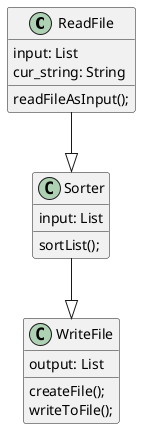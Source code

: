 @startuml
'https://plantuml.com/class-diagram

ReadFile --|> Sorter
Sorter --|> WriteFile


class WriteFile {
output: List
createFile();
writeToFile();
}

class Sorter {
input: List
sortList();
}

class ReadFile {
input: List
cur_string: String
readFileAsInput();
}

@enduml